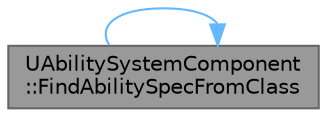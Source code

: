digraph "UAbilitySystemComponent::FindAbilitySpecFromClass"
{
 // INTERACTIVE_SVG=YES
 // LATEX_PDF_SIZE
  bgcolor="transparent";
  edge [fontname=Helvetica,fontsize=10,labelfontname=Helvetica,labelfontsize=10];
  node [fontname=Helvetica,fontsize=10,shape=box,height=0.2,width=0.4];
  rankdir="RL";
  Node1 [id="Node000001",label="UAbilitySystemComponent\l::FindAbilitySpecFromClass",height=0.2,width=0.4,color="gray40", fillcolor="grey60", style="filled", fontcolor="black",tooltip="Returns an ability spec corresponding to given ability class."];
  Node1 -> Node1 [id="edge1_Node000001_Node000001",dir="back",color="steelblue1",style="solid",tooltip=" "];
}
